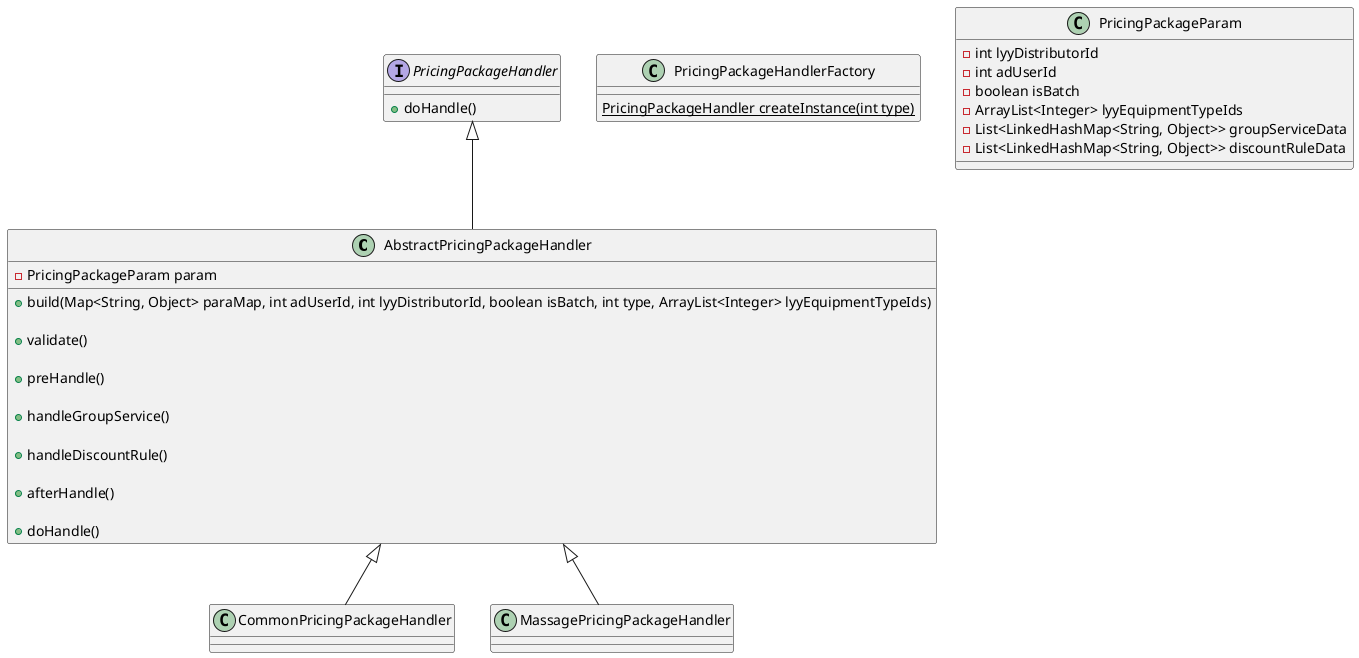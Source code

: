 @startuml

abstract class AbstractPricingPackageHandler
interface PricingPackageHandler

PricingPackageHandler <|-- AbstractPricingPackageHandler
AbstractPricingPackageHandler <|-- CommonPricingPackageHandler
AbstractPricingPackageHandler <|-- MassagePricingPackageHandler

interface PricingPackageHandler {

    +doHandle()

}

class AbstractPricingPackageHandler {

    -PricingPackageParam param

    +build(Map<String, Object> paraMap, int adUserId, int lyyDistributorId, boolean isBatch, int type, ArrayList<Integer> lyyEquipmentTypeIds)

    +validate()

    +preHandle()

    +handleGroupService()

    +handleDiscountRule()

    +afterHandle()

    +doHandle()
}

class CommonPricingPackageHandler {

}

class MassagePricingPackageHandler {

}

class PricingPackageHandlerFactory {
    {static} PricingPackageHandler createInstance(int type)

}

class PricingPackageParam {
    -int lyyDistributorId
    -int adUserId
    -boolean isBatch
    -ArrayList<Integer> lyyEquipmentTypeIds
    -List<LinkedHashMap<String, Object>> groupServiceData
    -List<LinkedHashMap<String, Object>> discountRuleData
}




@enduml